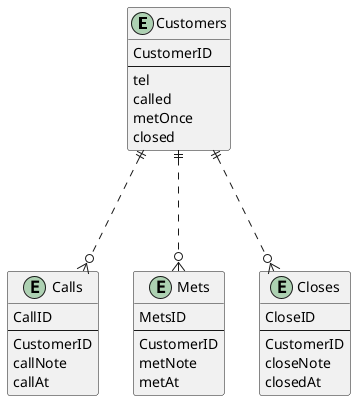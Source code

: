 @startuml salesforce

' TABLE NewCustomer {
'   id: varchar
'   called: boolean -- 電話をかけたらTRUEになる。FALSEの人には電話をかけなければいけない
'   callNote: varchar -- 電話をかけた時に交わした内容のメモ
'   metOnce: boolean -- アポで面談したらTRUEになる
'   metAt: date -- 面談をした日付が入る
'   closed: boolean -- 成約した
'   closedAt: boolean -- 成約した日付が入る
' }

entity Customers {
  CustomerID
  --
  tel
  called
  metOnce
  closed
}

entity Calls {
  CallID
  --
  CustomerID
  callNote
  callAt
}

entity Mets {
  MetsID
  --
  CustomerID
  metNote
  metAt
}

entity Closes {
  CloseID
  --
  CustomerID
  closeNote
  closedAt
}

Customers ||...o{ Calls
Customers ||...o{ Mets
Customers ||...o{ Closes

@enduml
